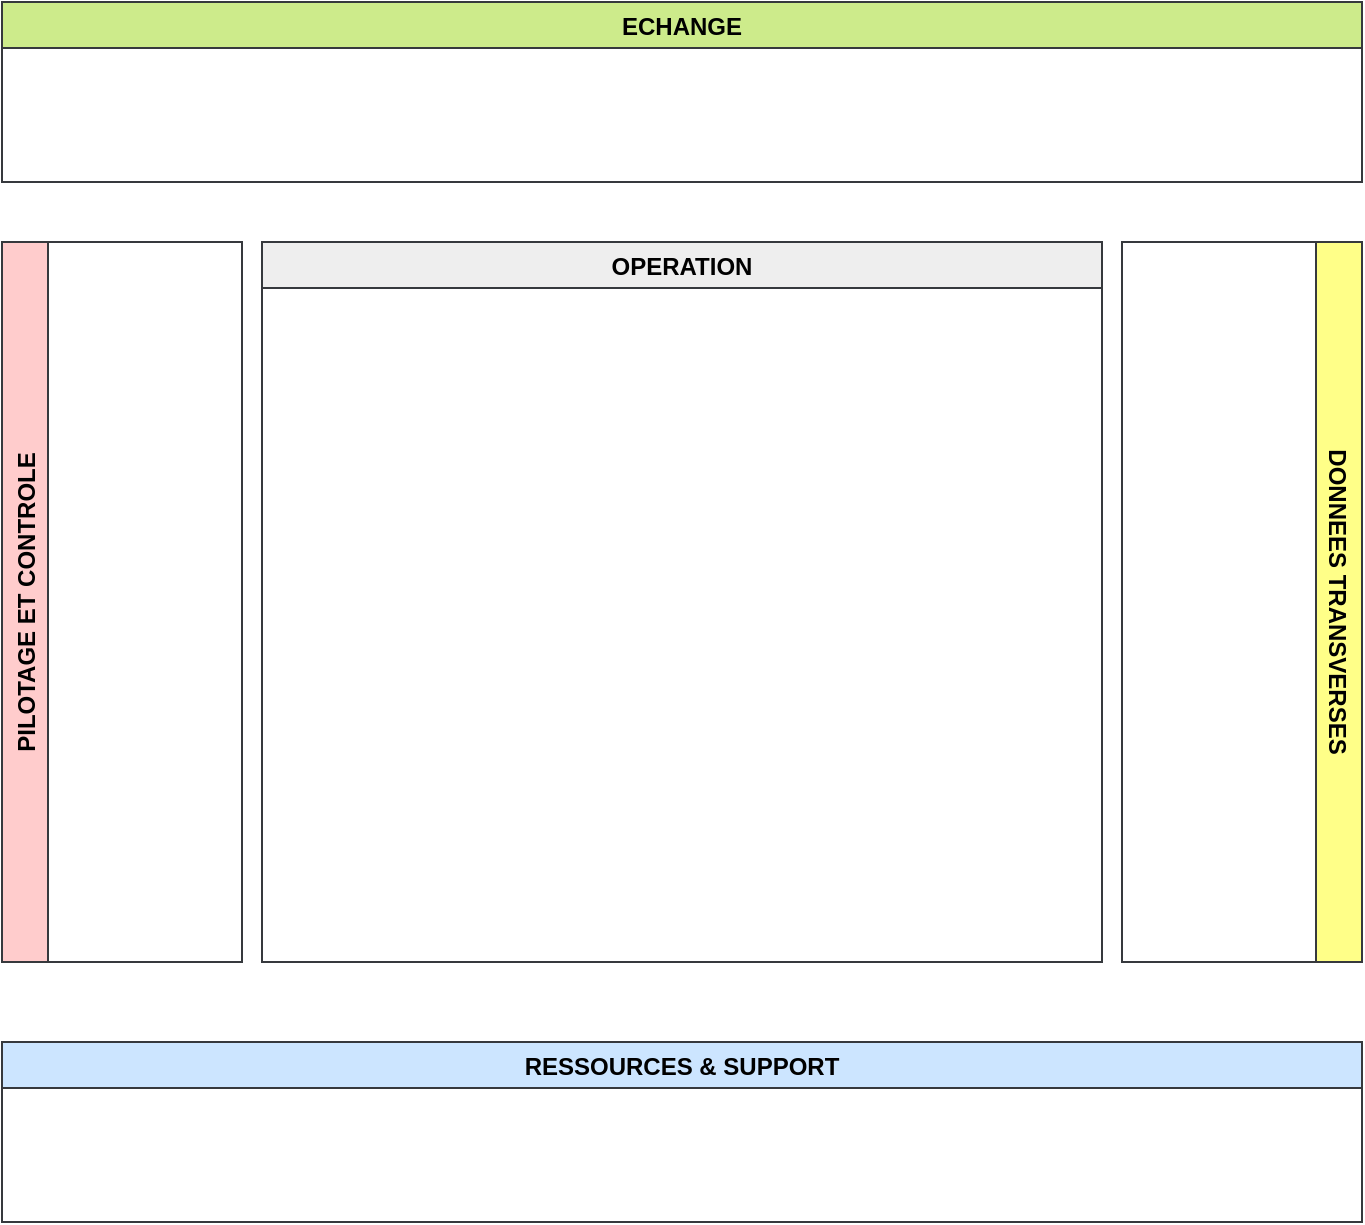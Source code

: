 <mxfile version="20.0.3" type="github">
  <diagram id="4CAxvO8mMt8aVaiXzxCG" name="Page-1">
    <mxGraphModel dx="782" dy="513" grid="1" gridSize="10" guides="1" tooltips="1" connect="1" arrows="1" fold="1" page="1" pageScale="1" pageWidth="3300" pageHeight="2339" math="0" shadow="0">
      <root>
        <mxCell id="0" />
        <mxCell id="1" parent="0" />
        <mxCell id="8ilifT0CPcP_eNuwL5-Z-5" value="ECHANGE" style="swimlane;fillColor=#cdeb8b;strokeColor=#36393d;" vertex="1" parent="1">
          <mxGeometry x="40" y="40" width="680" height="90" as="geometry" />
        </mxCell>
        <mxCell id="8ilifT0CPcP_eNuwL5-Z-6" value="RESSOURCES &amp; SUPPORT" style="swimlane;fillColor=#cce5ff;strokeColor=#36393d;" vertex="1" parent="1">
          <mxGeometry x="40" y="560" width="680" height="90" as="geometry" />
        </mxCell>
        <mxCell id="8ilifT0CPcP_eNuwL5-Z-8" value="PILOTAGE ET CONTROLE" style="swimlane;horizontal=0;fillColor=#ffcccc;strokeColor=#36393d;" vertex="1" parent="1">
          <mxGeometry x="40" y="160" width="120" height="360" as="geometry" />
        </mxCell>
        <mxCell id="8ilifT0CPcP_eNuwL5-Z-9" value="DONNEES TRANSVERSES" style="swimlane;horizontal=0;rotation=-180;fillColor=#ffff88;strokeColor=#36393d;" vertex="1" parent="1">
          <mxGeometry x="600" y="160" width="120" height="360" as="geometry" />
        </mxCell>
        <mxCell id="8ilifT0CPcP_eNuwL5-Z-10" value="OPERATION" style="swimlane;fillColor=#eeeeee;strokeColor=#36393d;" vertex="1" parent="1">
          <mxGeometry x="170" y="160" width="420" height="360" as="geometry" />
        </mxCell>
      </root>
    </mxGraphModel>
  </diagram>
</mxfile>
